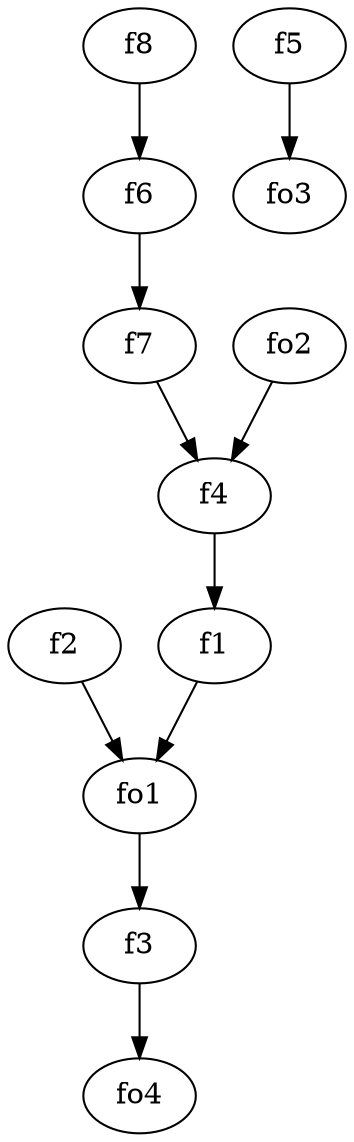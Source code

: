 strict digraph  {
f1;
f2;
f3;
f4;
f5;
f6;
f7;
f8;
fo1;
fo2;
fo3;
fo4;
f1 -> fo1  [weight=2];
f2 -> fo1  [weight=2];
f3 -> fo4  [weight=2];
f4 -> f1  [weight=2];
f5 -> fo3  [weight=2];
f6 -> f7  [weight=2];
f7 -> f4  [weight=2];
f8 -> f6  [weight=2];
fo1 -> f3  [weight=2];
fo2 -> f4  [weight=2];
}
